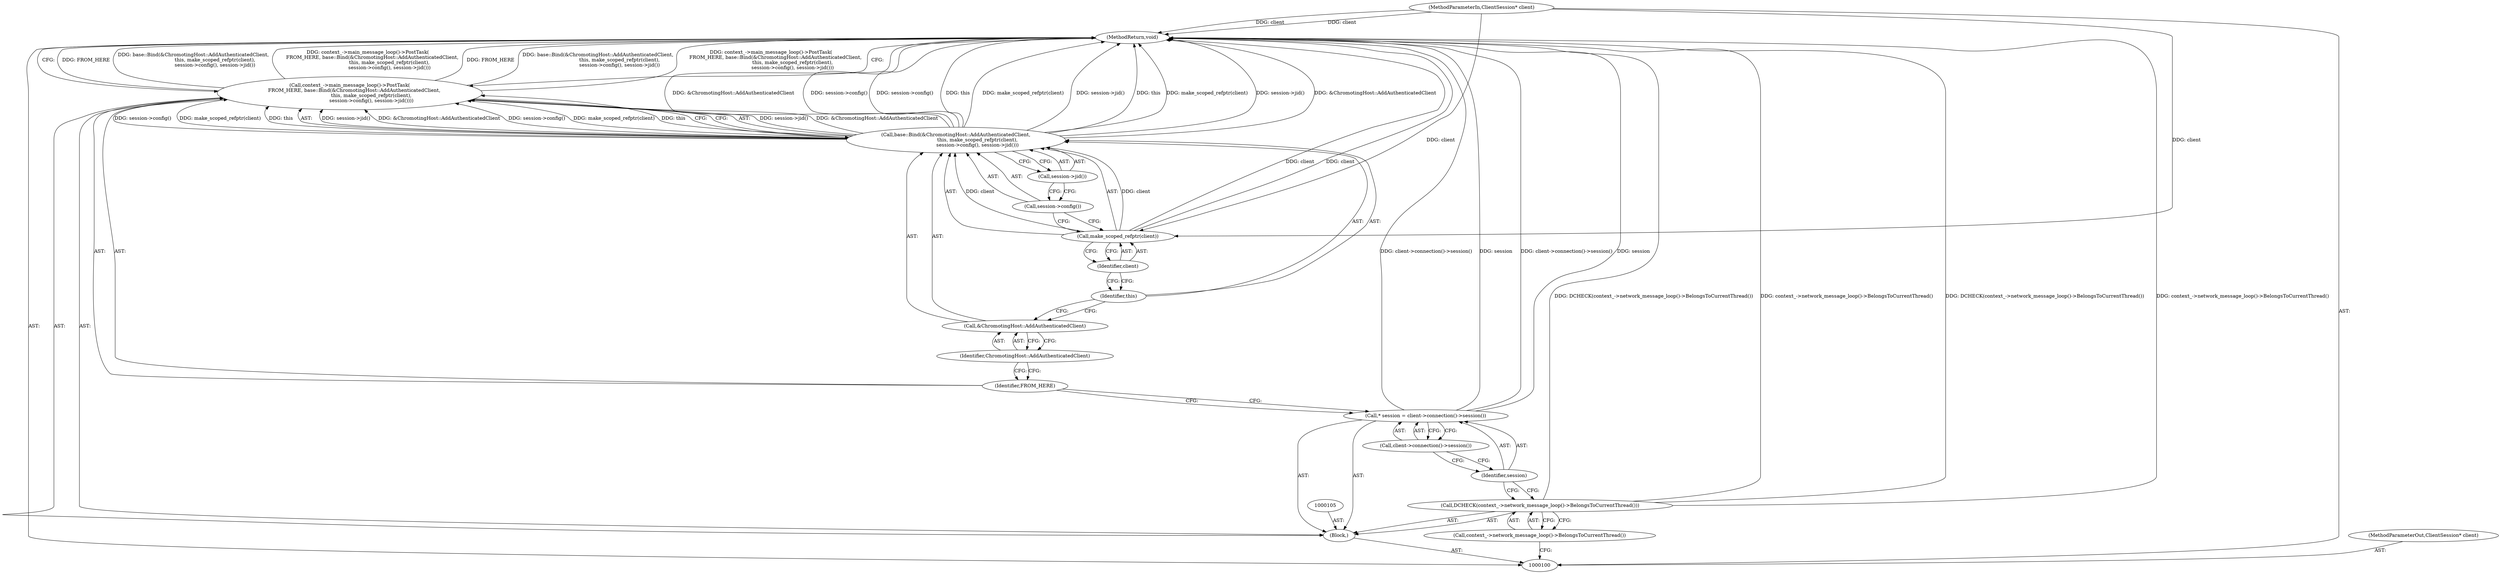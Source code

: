 digraph "1_Chrome_a46bcef82b29d30836a0f26226e3d4aca4fa9612_6" {
"1000119" [label="(MethodReturn,void)"];
"1000101" [label="(MethodParameterIn,ClientSession* client)"];
"1000167" [label="(MethodParameterOut,ClientSession* client)"];
"1000102" [label="(Block,)"];
"1000104" [label="(Call,context_->network_message_loop()->BelongsToCurrentThread())"];
"1000103" [label="(Call,DCHECK(context_->network_message_loop()->BelongsToCurrentThread()))"];
"1000106" [label="(Call,* session = client->connection()->session())"];
"1000107" [label="(Identifier,session)"];
"1000108" [label="(Call,client->connection()->session())"];
"1000109" [label="(Call,context_->main_message_loop()->PostTask(\n      FROM_HERE, base::Bind(&ChromotingHost::AddAuthenticatedClient,\n                            this, make_scoped_refptr(client),\n                            session->config(), session->jid())))"];
"1000111" [label="(Call,base::Bind(&ChromotingHost::AddAuthenticatedClient,\n                            this, make_scoped_refptr(client),\n                            session->config(), session->jid()))"];
"1000112" [label="(Call,&ChromotingHost::AddAuthenticatedClient)"];
"1000113" [label="(Identifier,ChromotingHost::AddAuthenticatedClient)"];
"1000110" [label="(Identifier,FROM_HERE)"];
"1000114" [label="(Identifier,this)"];
"1000115" [label="(Call,make_scoped_refptr(client))"];
"1000116" [label="(Identifier,client)"];
"1000117" [label="(Call,session->config())"];
"1000118" [label="(Call,session->jid())"];
"1000119" -> "1000100"  [label="AST: "];
"1000119" -> "1000109"  [label="CFG: "];
"1000111" -> "1000119"  [label="DDG: session->config()"];
"1000111" -> "1000119"  [label="DDG: this"];
"1000111" -> "1000119"  [label="DDG: make_scoped_refptr(client)"];
"1000111" -> "1000119"  [label="DDG: session->jid()"];
"1000111" -> "1000119"  [label="DDG: &ChromotingHost::AddAuthenticatedClient"];
"1000106" -> "1000119"  [label="DDG: client->connection()->session()"];
"1000106" -> "1000119"  [label="DDG: session"];
"1000103" -> "1000119"  [label="DDG: context_->network_message_loop()->BelongsToCurrentThread()"];
"1000103" -> "1000119"  [label="DDG: DCHECK(context_->network_message_loop()->BelongsToCurrentThread())"];
"1000101" -> "1000119"  [label="DDG: client"];
"1000109" -> "1000119"  [label="DDG: FROM_HERE"];
"1000109" -> "1000119"  [label="DDG: base::Bind(&ChromotingHost::AddAuthenticatedClient,\n                            this, make_scoped_refptr(client),\n                            session->config(), session->jid())"];
"1000109" -> "1000119"  [label="DDG: context_->main_message_loop()->PostTask(\n      FROM_HERE, base::Bind(&ChromotingHost::AddAuthenticatedClient,\n                            this, make_scoped_refptr(client),\n                            session->config(), session->jid()))"];
"1000115" -> "1000119"  [label="DDG: client"];
"1000101" -> "1000100"  [label="AST: "];
"1000101" -> "1000119"  [label="DDG: client"];
"1000101" -> "1000115"  [label="DDG: client"];
"1000167" -> "1000100"  [label="AST: "];
"1000102" -> "1000100"  [label="AST: "];
"1000103" -> "1000102"  [label="AST: "];
"1000105" -> "1000102"  [label="AST: "];
"1000106" -> "1000102"  [label="AST: "];
"1000109" -> "1000102"  [label="AST: "];
"1000104" -> "1000103"  [label="AST: "];
"1000104" -> "1000100"  [label="CFG: "];
"1000103" -> "1000104"  [label="CFG: "];
"1000103" -> "1000102"  [label="AST: "];
"1000103" -> "1000104"  [label="CFG: "];
"1000104" -> "1000103"  [label="AST: "];
"1000107" -> "1000103"  [label="CFG: "];
"1000103" -> "1000119"  [label="DDG: context_->network_message_loop()->BelongsToCurrentThread()"];
"1000103" -> "1000119"  [label="DDG: DCHECK(context_->network_message_loop()->BelongsToCurrentThread())"];
"1000106" -> "1000102"  [label="AST: "];
"1000106" -> "1000108"  [label="CFG: "];
"1000107" -> "1000106"  [label="AST: "];
"1000108" -> "1000106"  [label="AST: "];
"1000110" -> "1000106"  [label="CFG: "];
"1000106" -> "1000119"  [label="DDG: client->connection()->session()"];
"1000106" -> "1000119"  [label="DDG: session"];
"1000107" -> "1000106"  [label="AST: "];
"1000107" -> "1000103"  [label="CFG: "];
"1000108" -> "1000107"  [label="CFG: "];
"1000108" -> "1000106"  [label="AST: "];
"1000108" -> "1000107"  [label="CFG: "];
"1000106" -> "1000108"  [label="CFG: "];
"1000109" -> "1000102"  [label="AST: "];
"1000109" -> "1000111"  [label="CFG: "];
"1000110" -> "1000109"  [label="AST: "];
"1000111" -> "1000109"  [label="AST: "];
"1000119" -> "1000109"  [label="CFG: "];
"1000109" -> "1000119"  [label="DDG: FROM_HERE"];
"1000109" -> "1000119"  [label="DDG: base::Bind(&ChromotingHost::AddAuthenticatedClient,\n                            this, make_scoped_refptr(client),\n                            session->config(), session->jid())"];
"1000109" -> "1000119"  [label="DDG: context_->main_message_loop()->PostTask(\n      FROM_HERE, base::Bind(&ChromotingHost::AddAuthenticatedClient,\n                            this, make_scoped_refptr(client),\n                            session->config(), session->jid()))"];
"1000111" -> "1000109"  [label="DDG: session->jid()"];
"1000111" -> "1000109"  [label="DDG: &ChromotingHost::AddAuthenticatedClient"];
"1000111" -> "1000109"  [label="DDG: session->config()"];
"1000111" -> "1000109"  [label="DDG: make_scoped_refptr(client)"];
"1000111" -> "1000109"  [label="DDG: this"];
"1000111" -> "1000109"  [label="AST: "];
"1000111" -> "1000118"  [label="CFG: "];
"1000112" -> "1000111"  [label="AST: "];
"1000114" -> "1000111"  [label="AST: "];
"1000115" -> "1000111"  [label="AST: "];
"1000117" -> "1000111"  [label="AST: "];
"1000118" -> "1000111"  [label="AST: "];
"1000109" -> "1000111"  [label="CFG: "];
"1000111" -> "1000119"  [label="DDG: session->config()"];
"1000111" -> "1000119"  [label="DDG: this"];
"1000111" -> "1000119"  [label="DDG: make_scoped_refptr(client)"];
"1000111" -> "1000119"  [label="DDG: session->jid()"];
"1000111" -> "1000119"  [label="DDG: &ChromotingHost::AddAuthenticatedClient"];
"1000111" -> "1000109"  [label="DDG: session->jid()"];
"1000111" -> "1000109"  [label="DDG: &ChromotingHost::AddAuthenticatedClient"];
"1000111" -> "1000109"  [label="DDG: session->config()"];
"1000111" -> "1000109"  [label="DDG: make_scoped_refptr(client)"];
"1000111" -> "1000109"  [label="DDG: this"];
"1000115" -> "1000111"  [label="DDG: client"];
"1000112" -> "1000111"  [label="AST: "];
"1000112" -> "1000113"  [label="CFG: "];
"1000113" -> "1000112"  [label="AST: "];
"1000114" -> "1000112"  [label="CFG: "];
"1000113" -> "1000112"  [label="AST: "];
"1000113" -> "1000110"  [label="CFG: "];
"1000112" -> "1000113"  [label="CFG: "];
"1000110" -> "1000109"  [label="AST: "];
"1000110" -> "1000106"  [label="CFG: "];
"1000113" -> "1000110"  [label="CFG: "];
"1000114" -> "1000111"  [label="AST: "];
"1000114" -> "1000112"  [label="CFG: "];
"1000116" -> "1000114"  [label="CFG: "];
"1000115" -> "1000111"  [label="AST: "];
"1000115" -> "1000116"  [label="CFG: "];
"1000116" -> "1000115"  [label="AST: "];
"1000117" -> "1000115"  [label="CFG: "];
"1000115" -> "1000119"  [label="DDG: client"];
"1000115" -> "1000111"  [label="DDG: client"];
"1000101" -> "1000115"  [label="DDG: client"];
"1000116" -> "1000115"  [label="AST: "];
"1000116" -> "1000114"  [label="CFG: "];
"1000115" -> "1000116"  [label="CFG: "];
"1000117" -> "1000111"  [label="AST: "];
"1000117" -> "1000115"  [label="CFG: "];
"1000118" -> "1000117"  [label="CFG: "];
"1000118" -> "1000111"  [label="AST: "];
"1000118" -> "1000117"  [label="CFG: "];
"1000111" -> "1000118"  [label="CFG: "];
}
